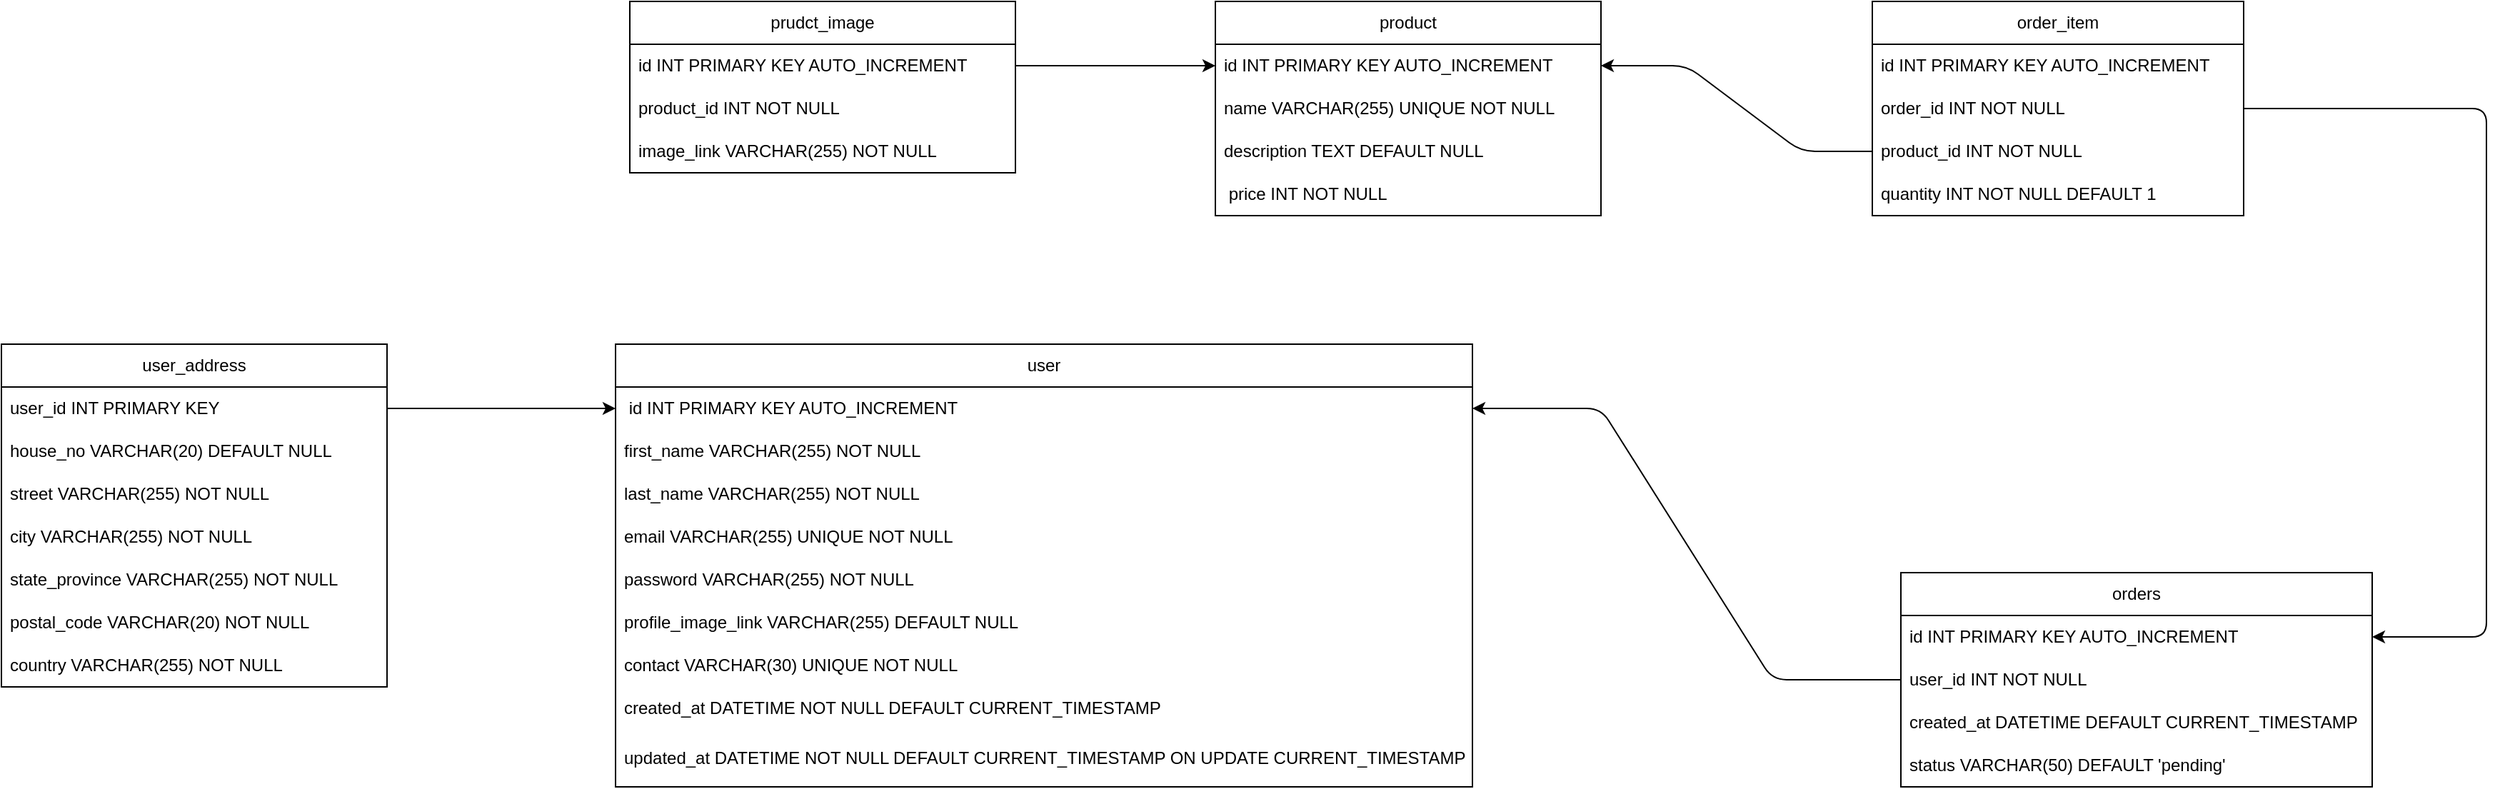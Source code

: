 <mxfile>
    <diagram id="I3bgbLCInCtjtluF-sNv" name="Page-1">
        <mxGraphModel dx="1658" dy="1711" grid="1" gridSize="10" guides="1" tooltips="1" connect="1" arrows="1" fold="1" page="1" pageScale="1" pageWidth="850" pageHeight="1100" math="0" shadow="0">
            <root>
                <mxCell id="0"/>
                <mxCell id="1" parent="0"/>
                <mxCell id="4" value="user" style="swimlane;fontStyle=0;childLayout=stackLayout;horizontal=1;startSize=30;horizontalStack=0;resizeParent=1;resizeParentMax=0;resizeLast=0;collapsible=1;marginBottom=0;whiteSpace=wrap;html=1;" parent="1" vertex="1">
                    <mxGeometry x="120" y="60" width="600" height="310" as="geometry"/>
                </mxCell>
                <mxCell id="5" value="&amp;nbsp;id INT PRIMARY KEY AUTO_INCREMENT" style="text;strokeColor=none;fillColor=none;align=left;verticalAlign=middle;spacingLeft=4;spacingRight=4;overflow=hidden;points=[[0,0.5],[1,0.5]];portConstraint=eastwest;rotatable=0;whiteSpace=wrap;html=1;" parent="4" vertex="1">
                    <mxGeometry y="30" width="600" height="30" as="geometry"/>
                </mxCell>
                <mxCell id="6" value="first_name VARCHAR(255) NOT NULL" style="text;strokeColor=none;fillColor=none;align=left;verticalAlign=middle;spacingLeft=4;spacingRight=4;overflow=hidden;points=[[0,0.5],[1,0.5]];portConstraint=eastwest;rotatable=0;whiteSpace=wrap;html=1;" parent="4" vertex="1">
                    <mxGeometry y="60" width="600" height="30" as="geometry"/>
                </mxCell>
                <mxCell id="7" value="last_name VARCHAR(255) NOT NULL" style="text;strokeColor=none;fillColor=none;align=left;verticalAlign=middle;spacingLeft=4;spacingRight=4;overflow=hidden;points=[[0,0.5],[1,0.5]];portConstraint=eastwest;rotatable=0;whiteSpace=wrap;html=1;" parent="4" vertex="1">
                    <mxGeometry y="90" width="600" height="30" as="geometry"/>
                </mxCell>
                <mxCell id="9" value="email VARCHAR(255) UNIQUE NOT NULL" style="text;strokeColor=none;fillColor=none;align=left;verticalAlign=middle;spacingLeft=4;spacingRight=4;overflow=hidden;points=[[0,0.5],[1,0.5]];portConstraint=eastwest;rotatable=0;whiteSpace=wrap;html=1;" parent="4" vertex="1">
                    <mxGeometry y="120" width="600" height="30" as="geometry"/>
                </mxCell>
                <mxCell id="10" value="password VARCHAR(255) NOT NULL" style="text;strokeColor=none;fillColor=none;align=left;verticalAlign=middle;spacingLeft=4;spacingRight=4;overflow=hidden;points=[[0,0.5],[1,0.5]];portConstraint=eastwest;rotatable=0;whiteSpace=wrap;html=1;" parent="4" vertex="1">
                    <mxGeometry y="150" width="600" height="30" as="geometry"/>
                </mxCell>
                <mxCell id="11" value="profile_image_link VARCHAR(255) DEFAULT NULL" style="text;strokeColor=none;fillColor=none;align=left;verticalAlign=middle;spacingLeft=4;spacingRight=4;overflow=hidden;points=[[0,0.5],[1,0.5]];portConstraint=eastwest;rotatable=0;whiteSpace=wrap;html=1;" parent="4" vertex="1">
                    <mxGeometry y="180" width="600" height="30" as="geometry"/>
                </mxCell>
                <mxCell id="14" value="contact VARCHAR(30) UNIQUE NOT NULL" style="text;strokeColor=none;fillColor=none;align=left;verticalAlign=middle;spacingLeft=4;spacingRight=4;overflow=hidden;points=[[0,0.5],[1,0.5]];portConstraint=eastwest;rotatable=0;whiteSpace=wrap;html=1;" parent="4" vertex="1">
                    <mxGeometry y="210" width="600" height="30" as="geometry"/>
                </mxCell>
                <mxCell id="13" value="created_at DATETIME NOT NULL DEFAULT CURRENT_TIMESTAMP" style="text;strokeColor=none;fillColor=none;align=left;verticalAlign=middle;spacingLeft=4;spacingRight=4;overflow=hidden;points=[[0,0.5],[1,0.5]];portConstraint=eastwest;rotatable=0;whiteSpace=wrap;html=1;" parent="4" vertex="1">
                    <mxGeometry y="240" width="600" height="30" as="geometry"/>
                </mxCell>
                <mxCell id="12" value="updated_at DATETIME NOT NULL DEFAULT CURRENT_TIMESTAMP ON UPDATE CURRENT_TIMESTAMP" style="text;strokeColor=none;fillColor=none;align=left;verticalAlign=middle;spacingLeft=4;spacingRight=4;overflow=hidden;points=[[0,0.5],[1,0.5]];portConstraint=eastwest;rotatable=0;whiteSpace=wrap;html=1;" parent="4" vertex="1">
                    <mxGeometry y="270" width="600" height="40" as="geometry"/>
                </mxCell>
                <mxCell id="15" value="user_address" style="swimlane;fontStyle=0;childLayout=stackLayout;horizontal=1;startSize=30;horizontalStack=0;resizeParent=1;resizeParentMax=0;resizeLast=0;collapsible=1;marginBottom=0;whiteSpace=wrap;html=1;" parent="1" vertex="1">
                    <mxGeometry x="-310" y="60" width="270" height="240" as="geometry"/>
                </mxCell>
                <mxCell id="16" value="user_id INT PRIMARY KEY" style="text;strokeColor=none;fillColor=none;align=left;verticalAlign=middle;spacingLeft=4;spacingRight=4;overflow=hidden;points=[[0,0.5],[1,0.5]];portConstraint=eastwest;rotatable=0;whiteSpace=wrap;html=1;" parent="15" vertex="1">
                    <mxGeometry y="30" width="270" height="30" as="geometry"/>
                </mxCell>
                <mxCell id="17" value="house_no VARCHAR(20) DEFAULT NULL" style="text;strokeColor=none;fillColor=none;align=left;verticalAlign=middle;spacingLeft=4;spacingRight=4;overflow=hidden;points=[[0,0.5],[1,0.5]];portConstraint=eastwest;rotatable=0;whiteSpace=wrap;html=1;" parent="15" vertex="1">
                    <mxGeometry y="60" width="270" height="30" as="geometry"/>
                </mxCell>
                <mxCell id="18" value="street VARCHAR(255) NOT NULL" style="text;strokeColor=none;fillColor=none;align=left;verticalAlign=middle;spacingLeft=4;spacingRight=4;overflow=hidden;points=[[0,0.5],[1,0.5]];portConstraint=eastwest;rotatable=0;whiteSpace=wrap;html=1;" parent="15" vertex="1">
                    <mxGeometry y="90" width="270" height="30" as="geometry"/>
                </mxCell>
                <mxCell id="22" value="city VARCHAR(255) NOT NULL" style="text;strokeColor=none;fillColor=none;align=left;verticalAlign=middle;spacingLeft=4;spacingRight=4;overflow=hidden;points=[[0,0.5],[1,0.5]];portConstraint=eastwest;rotatable=0;whiteSpace=wrap;html=1;" parent="15" vertex="1">
                    <mxGeometry y="120" width="270" height="30" as="geometry"/>
                </mxCell>
                <mxCell id="21" value="state_province VARCHAR(255) NOT NULL" style="text;strokeColor=none;fillColor=none;align=left;verticalAlign=middle;spacingLeft=4;spacingRight=4;overflow=hidden;points=[[0,0.5],[1,0.5]];portConstraint=eastwest;rotatable=0;whiteSpace=wrap;html=1;" parent="15" vertex="1">
                    <mxGeometry y="150" width="270" height="30" as="geometry"/>
                </mxCell>
                <mxCell id="20" value="postal_code VARCHAR(20) NOT NULL" style="text;strokeColor=none;fillColor=none;align=left;verticalAlign=middle;spacingLeft=4;spacingRight=4;overflow=hidden;points=[[0,0.5],[1,0.5]];portConstraint=eastwest;rotatable=0;whiteSpace=wrap;html=1;" parent="15" vertex="1">
                    <mxGeometry y="180" width="270" height="30" as="geometry"/>
                </mxCell>
                <mxCell id="19" value="country VARCHAR(255) NOT NULL" style="text;strokeColor=none;fillColor=none;align=left;verticalAlign=middle;spacingLeft=4;spacingRight=4;overflow=hidden;points=[[0,0.5],[1,0.5]];portConstraint=eastwest;rotatable=0;whiteSpace=wrap;html=1;" parent="15" vertex="1">
                    <mxGeometry y="210" width="270" height="30" as="geometry"/>
                </mxCell>
                <mxCell id="24" style="edgeStyle=none;html=1;entryX=0;entryY=0.5;entryDx=0;entryDy=0;exitX=1;exitY=0.5;exitDx=0;exitDy=0;" parent="1" source="16" target="5" edge="1">
                    <mxGeometry relative="1" as="geometry"/>
                </mxCell>
                <mxCell id="25" value="product" style="swimlane;fontStyle=0;childLayout=stackLayout;horizontal=1;startSize=30;horizontalStack=0;resizeParent=1;resizeParentMax=0;resizeLast=0;collapsible=1;marginBottom=0;whiteSpace=wrap;html=1;" parent="1" vertex="1">
                    <mxGeometry x="540" y="-180" width="270" height="150" as="geometry"/>
                </mxCell>
                <mxCell id="26" value="id INT PRIMARY KEY AUTO_INCREMENT" style="text;strokeColor=none;fillColor=none;align=left;verticalAlign=middle;spacingLeft=4;spacingRight=4;overflow=hidden;points=[[0,0.5],[1,0.5]];portConstraint=eastwest;rotatable=0;whiteSpace=wrap;html=1;" parent="25" vertex="1">
                    <mxGeometry y="30" width="270" height="30" as="geometry"/>
                </mxCell>
                <mxCell id="27" value="name VARCHAR(255) UNIQUE NOT NULL" style="text;strokeColor=none;fillColor=none;align=left;verticalAlign=middle;spacingLeft=4;spacingRight=4;overflow=hidden;points=[[0,0.5],[1,0.5]];portConstraint=eastwest;rotatable=0;whiteSpace=wrap;html=1;" parent="25" vertex="1">
                    <mxGeometry y="60" width="270" height="30" as="geometry"/>
                </mxCell>
                <mxCell id="28" value="description TEXT DEFAULT NULL" style="text;strokeColor=none;fillColor=none;align=left;verticalAlign=middle;spacingLeft=4;spacingRight=4;overflow=hidden;points=[[0,0.5],[1,0.5]];portConstraint=eastwest;rotatable=0;whiteSpace=wrap;html=1;" parent="25" vertex="1">
                    <mxGeometry y="90" width="270" height="30" as="geometry"/>
                </mxCell>
                <mxCell id="29" value="&amp;nbsp;price INT NOT NULL" style="text;strokeColor=none;fillColor=none;align=left;verticalAlign=middle;spacingLeft=4;spacingRight=4;overflow=hidden;points=[[0,0.5],[1,0.5]];portConstraint=eastwest;rotatable=0;whiteSpace=wrap;html=1;" parent="25" vertex="1">
                    <mxGeometry y="120" width="270" height="30" as="geometry"/>
                </mxCell>
                <mxCell id="30" value="prudct_image" style="swimlane;fontStyle=0;childLayout=stackLayout;horizontal=1;startSize=30;horizontalStack=0;resizeParent=1;resizeParentMax=0;resizeLast=0;collapsible=1;marginBottom=0;whiteSpace=wrap;html=1;" parent="1" vertex="1">
                    <mxGeometry x="130" y="-180" width="270" height="120" as="geometry"/>
                </mxCell>
                <mxCell id="31" value="id INT PRIMARY KEY AUTO_INCREMENT" style="text;strokeColor=none;fillColor=none;align=left;verticalAlign=middle;spacingLeft=4;spacingRight=4;overflow=hidden;points=[[0,0.5],[1,0.5]];portConstraint=eastwest;rotatable=0;whiteSpace=wrap;html=1;" parent="30" vertex="1">
                    <mxGeometry y="30" width="270" height="30" as="geometry"/>
                </mxCell>
                <mxCell id="32" value="product_id INT NOT NULL" style="text;strokeColor=none;fillColor=none;align=left;verticalAlign=middle;spacingLeft=4;spacingRight=4;overflow=hidden;points=[[0,0.5],[1,0.5]];portConstraint=eastwest;rotatable=0;whiteSpace=wrap;html=1;" parent="30" vertex="1">
                    <mxGeometry y="60" width="270" height="30" as="geometry"/>
                </mxCell>
                <mxCell id="33" value="image_link VARCHAR(255) NOT NULL" style="text;strokeColor=none;fillColor=none;align=left;verticalAlign=middle;spacingLeft=4;spacingRight=4;overflow=hidden;points=[[0,0.5],[1,0.5]];portConstraint=eastwest;rotatable=0;whiteSpace=wrap;html=1;" parent="30" vertex="1">
                    <mxGeometry y="90" width="270" height="30" as="geometry"/>
                </mxCell>
                <mxCell id="35" style="edgeStyle=none;html=1;exitX=1;exitY=0.5;exitDx=0;exitDy=0;entryX=0;entryY=0.5;entryDx=0;entryDy=0;" parent="1" source="31" target="26" edge="1">
                    <mxGeometry relative="1" as="geometry"/>
                </mxCell>
                <mxCell id="36" value="orders" style="swimlane;fontStyle=0;childLayout=stackLayout;horizontal=1;startSize=30;horizontalStack=0;resizeParent=1;resizeParentMax=0;resizeLast=0;collapsible=1;marginBottom=0;whiteSpace=wrap;html=1;" parent="1" vertex="1">
                    <mxGeometry x="1020" y="220" width="330" height="150" as="geometry"/>
                </mxCell>
                <mxCell id="37" value="id INT PRIMARY KEY AUTO_INCREMENT" style="text;strokeColor=none;fillColor=none;align=left;verticalAlign=middle;spacingLeft=4;spacingRight=4;overflow=hidden;points=[[0,0.5],[1,0.5]];portConstraint=eastwest;rotatable=0;whiteSpace=wrap;html=1;" parent="36" vertex="1">
                    <mxGeometry y="30" width="330" height="30" as="geometry"/>
                </mxCell>
                <mxCell id="38" value="user_id INT NOT NULL" style="text;strokeColor=none;fillColor=none;align=left;verticalAlign=middle;spacingLeft=4;spacingRight=4;overflow=hidden;points=[[0,0.5],[1,0.5]];portConstraint=eastwest;rotatable=0;whiteSpace=wrap;html=1;" parent="36" vertex="1">
                    <mxGeometry y="60" width="330" height="30" as="geometry"/>
                </mxCell>
                <mxCell id="39" value="created_at DATETIME DEFAULT CURRENT_TIMESTAMP" style="text;strokeColor=none;fillColor=none;align=left;verticalAlign=middle;spacingLeft=4;spacingRight=4;overflow=hidden;points=[[0,0.5],[1,0.5]];portConstraint=eastwest;rotatable=0;whiteSpace=wrap;html=1;" parent="36" vertex="1">
                    <mxGeometry y="90" width="330" height="30" as="geometry"/>
                </mxCell>
                <mxCell id="40" value="status VARCHAR(50) DEFAULT &#39;pending&#39;" style="text;strokeColor=none;fillColor=none;align=left;verticalAlign=middle;spacingLeft=4;spacingRight=4;overflow=hidden;points=[[0,0.5],[1,0.5]];portConstraint=eastwest;rotatable=0;whiteSpace=wrap;html=1;" parent="36" vertex="1">
                    <mxGeometry y="120" width="330" height="30" as="geometry"/>
                </mxCell>
                <mxCell id="41" style="edgeStyle=none;html=1;exitX=0;exitY=0.5;exitDx=0;exitDy=0;entryX=1;entryY=0.5;entryDx=0;entryDy=0;" parent="1" source="38" target="5" edge="1">
                    <mxGeometry relative="1" as="geometry">
                        <Array as="points">
                            <mxPoint x="930" y="295"/>
                            <mxPoint x="810" y="105"/>
                        </Array>
                    </mxGeometry>
                </mxCell>
                <mxCell id="42" value="order_item" style="swimlane;fontStyle=0;childLayout=stackLayout;horizontal=1;startSize=30;horizontalStack=0;resizeParent=1;resizeParentMax=0;resizeLast=0;collapsible=1;marginBottom=0;whiteSpace=wrap;html=1;" parent="1" vertex="1">
                    <mxGeometry x="1000" y="-180" width="260" height="150" as="geometry"/>
                </mxCell>
                <mxCell id="43" value="id INT PRIMARY KEY AUTO_INCREMENT" style="text;strokeColor=none;fillColor=none;align=left;verticalAlign=middle;spacingLeft=4;spacingRight=4;overflow=hidden;points=[[0,0.5],[1,0.5]];portConstraint=eastwest;rotatable=0;whiteSpace=wrap;html=1;" parent="42" vertex="1">
                    <mxGeometry y="30" width="260" height="30" as="geometry"/>
                </mxCell>
                <mxCell id="44" value="order_id INT NOT NULL" style="text;strokeColor=none;fillColor=none;align=left;verticalAlign=middle;spacingLeft=4;spacingRight=4;overflow=hidden;points=[[0,0.5],[1,0.5]];portConstraint=eastwest;rotatable=0;whiteSpace=wrap;html=1;" parent="42" vertex="1">
                    <mxGeometry y="60" width="260" height="30" as="geometry"/>
                </mxCell>
                <mxCell id="45" value="product_id INT NOT NULL" style="text;strokeColor=none;fillColor=none;align=left;verticalAlign=middle;spacingLeft=4;spacingRight=4;overflow=hidden;points=[[0,0.5],[1,0.5]];portConstraint=eastwest;rotatable=0;whiteSpace=wrap;html=1;" parent="42" vertex="1">
                    <mxGeometry y="90" width="260" height="30" as="geometry"/>
                </mxCell>
                <mxCell id="46" value="quantity INT NOT NULL DEFAULT 1" style="text;strokeColor=none;fillColor=none;align=left;verticalAlign=middle;spacingLeft=4;spacingRight=4;overflow=hidden;points=[[0,0.5],[1,0.5]];portConstraint=eastwest;rotatable=0;whiteSpace=wrap;html=1;" parent="42" vertex="1">
                    <mxGeometry y="120" width="260" height="30" as="geometry"/>
                </mxCell>
                <mxCell id="47" style="edgeStyle=none;html=1;exitX=0;exitY=0.5;exitDx=0;exitDy=0;entryX=1;entryY=0.5;entryDx=0;entryDy=0;" parent="1" source="45" target="26" edge="1">
                    <mxGeometry relative="1" as="geometry">
                        <Array as="points">
                            <mxPoint x="950" y="-75"/>
                            <mxPoint x="870" y="-135"/>
                        </Array>
                    </mxGeometry>
                </mxCell>
                <mxCell id="48" style="edgeStyle=none;html=1;exitX=1;exitY=0.5;exitDx=0;exitDy=0;entryX=1;entryY=0.5;entryDx=0;entryDy=0;" parent="1" source="44" target="37" edge="1">
                    <mxGeometry relative="1" as="geometry">
                        <Array as="points">
                            <mxPoint x="1430" y="-105"/>
                            <mxPoint x="1430" y="265"/>
                        </Array>
                    </mxGeometry>
                </mxCell>
            </root>
        </mxGraphModel>
    </diagram>
</mxfile>